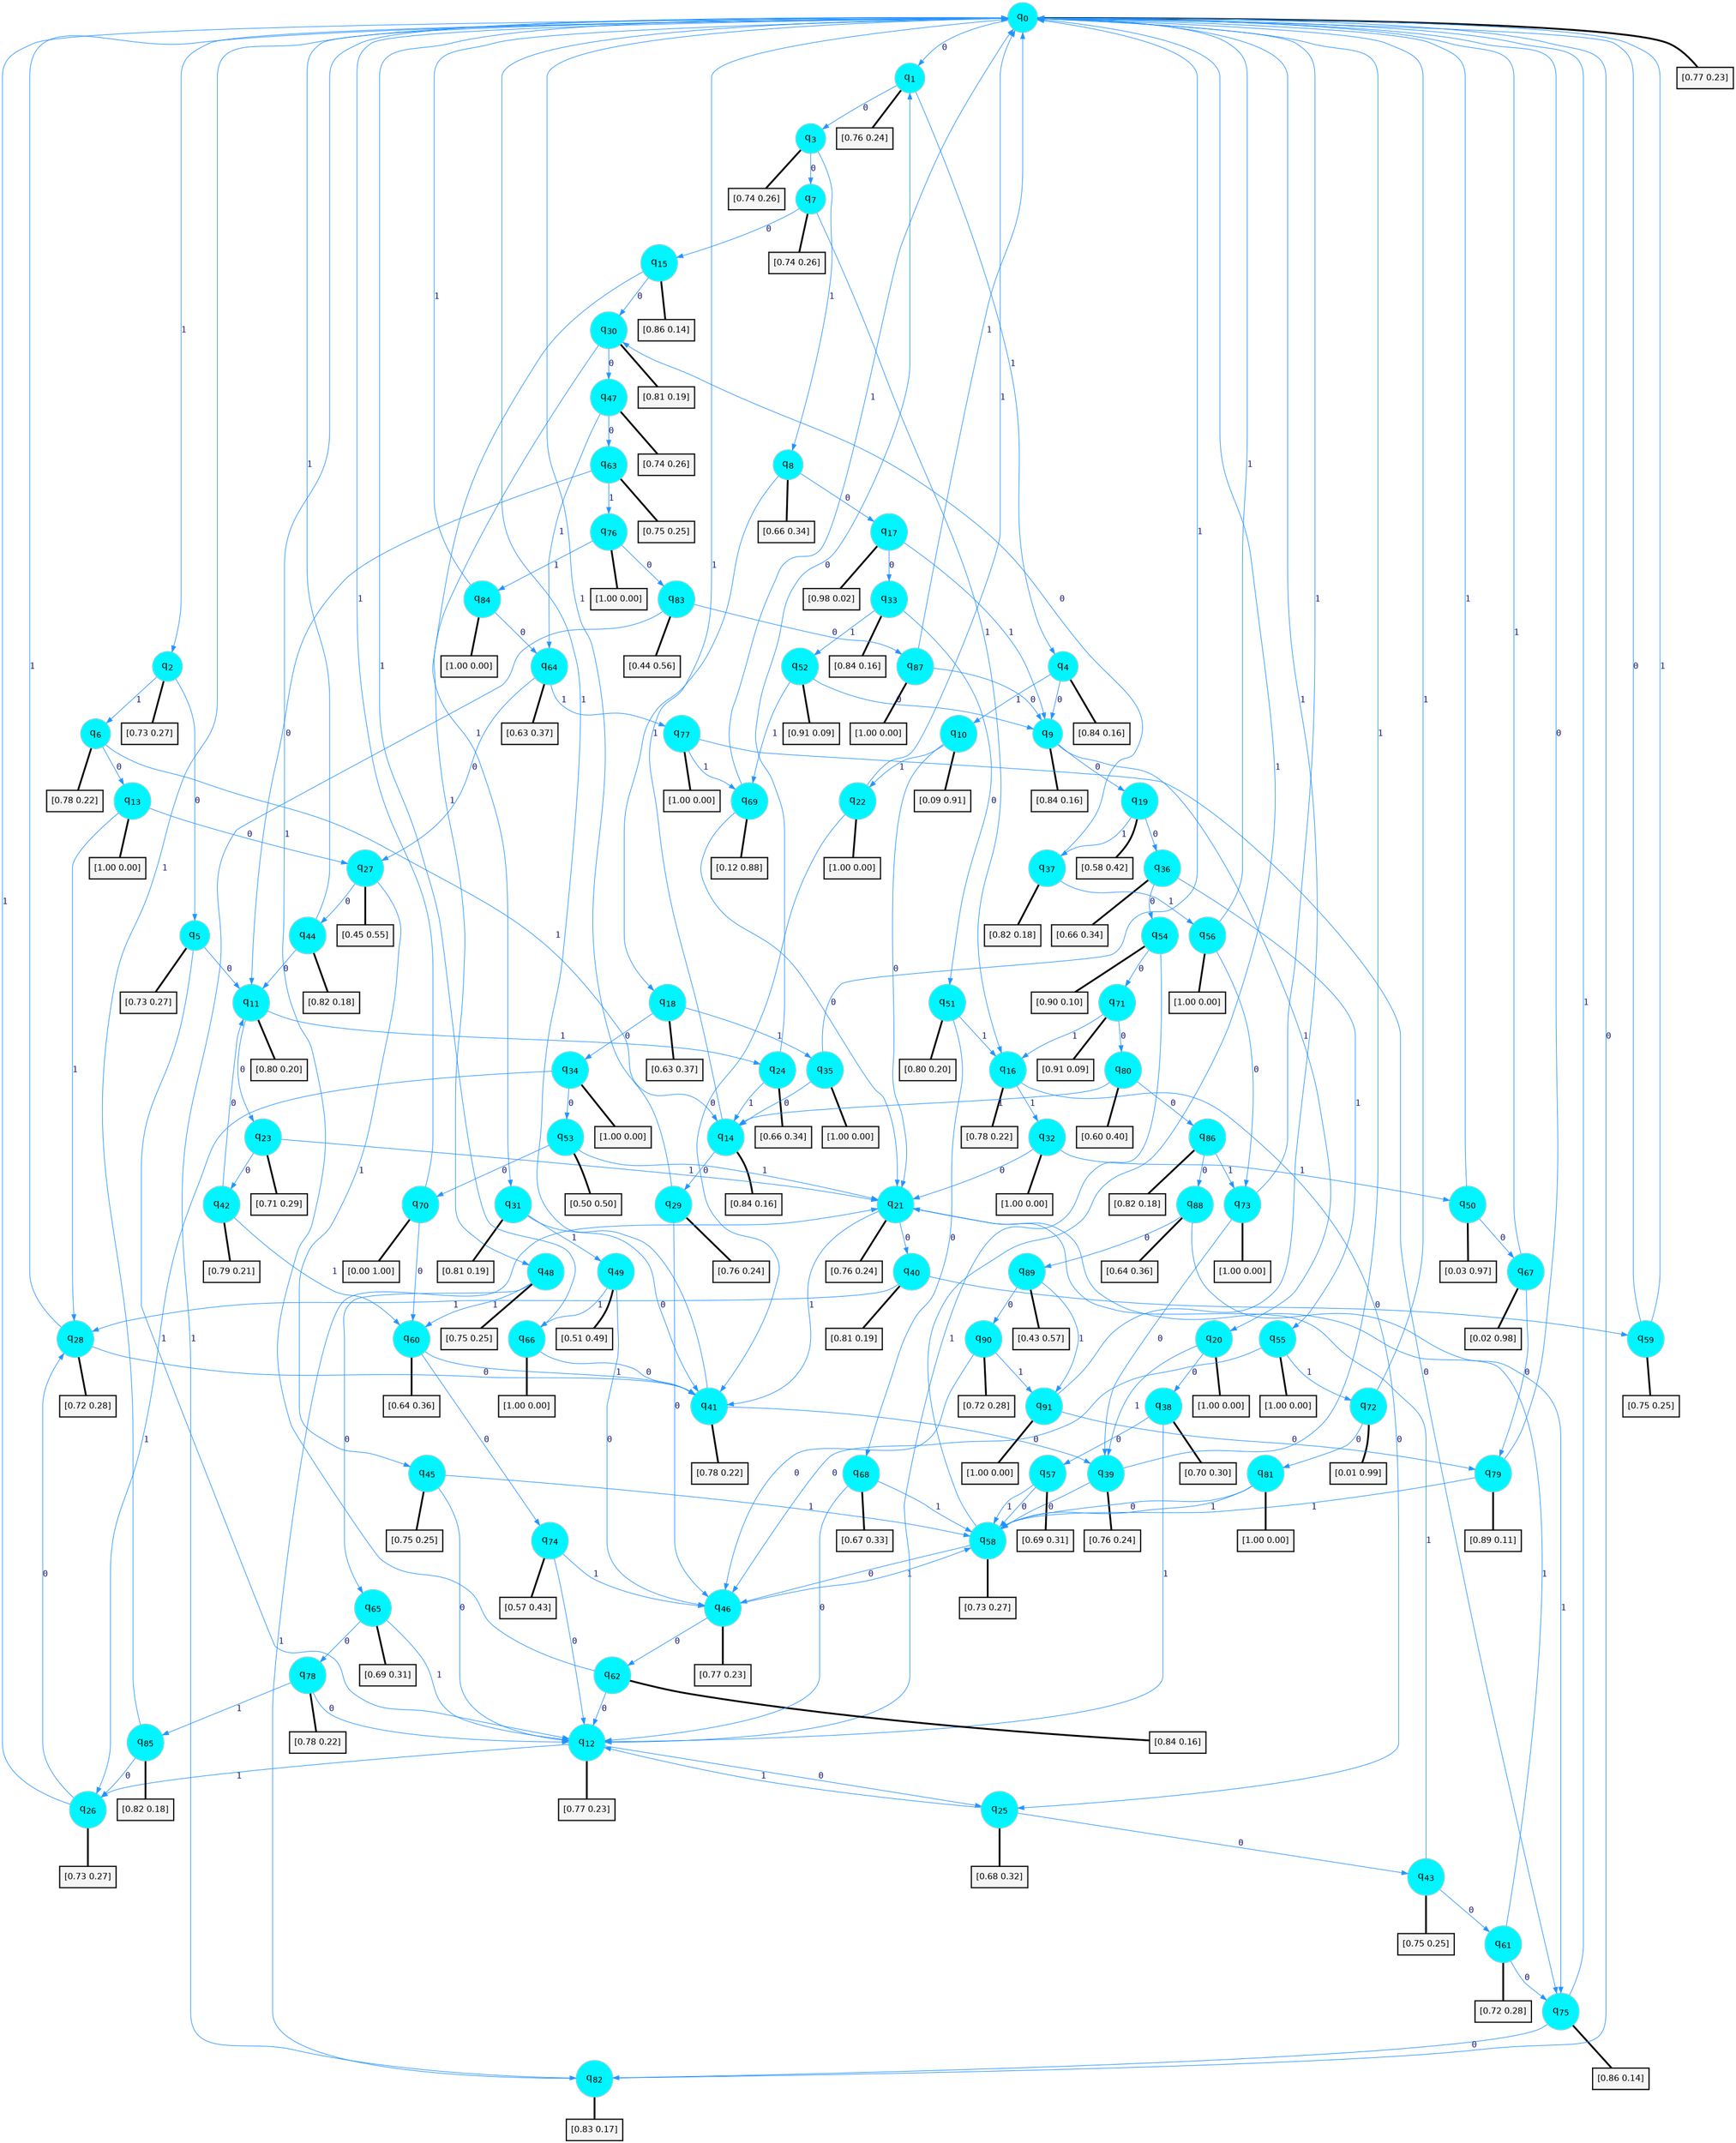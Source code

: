 digraph G {
graph [
bgcolor=transparent, dpi=300, rankdir=TD, size="40,25"];
node [
color=gray, fillcolor=turquoise1, fontcolor=black, fontname=Helvetica, fontsize=16, fontweight=bold, shape=circle, style=filled];
edge [
arrowsize=1, color=dodgerblue1, fontcolor=midnightblue, fontname=courier, fontweight=bold, penwidth=1, style=solid, weight=20];
0[label=<q<SUB>0</SUB>>];
1[label=<q<SUB>1</SUB>>];
2[label=<q<SUB>2</SUB>>];
3[label=<q<SUB>3</SUB>>];
4[label=<q<SUB>4</SUB>>];
5[label=<q<SUB>5</SUB>>];
6[label=<q<SUB>6</SUB>>];
7[label=<q<SUB>7</SUB>>];
8[label=<q<SUB>8</SUB>>];
9[label=<q<SUB>9</SUB>>];
10[label=<q<SUB>10</SUB>>];
11[label=<q<SUB>11</SUB>>];
12[label=<q<SUB>12</SUB>>];
13[label=<q<SUB>13</SUB>>];
14[label=<q<SUB>14</SUB>>];
15[label=<q<SUB>15</SUB>>];
16[label=<q<SUB>16</SUB>>];
17[label=<q<SUB>17</SUB>>];
18[label=<q<SUB>18</SUB>>];
19[label=<q<SUB>19</SUB>>];
20[label=<q<SUB>20</SUB>>];
21[label=<q<SUB>21</SUB>>];
22[label=<q<SUB>22</SUB>>];
23[label=<q<SUB>23</SUB>>];
24[label=<q<SUB>24</SUB>>];
25[label=<q<SUB>25</SUB>>];
26[label=<q<SUB>26</SUB>>];
27[label=<q<SUB>27</SUB>>];
28[label=<q<SUB>28</SUB>>];
29[label=<q<SUB>29</SUB>>];
30[label=<q<SUB>30</SUB>>];
31[label=<q<SUB>31</SUB>>];
32[label=<q<SUB>32</SUB>>];
33[label=<q<SUB>33</SUB>>];
34[label=<q<SUB>34</SUB>>];
35[label=<q<SUB>35</SUB>>];
36[label=<q<SUB>36</SUB>>];
37[label=<q<SUB>37</SUB>>];
38[label=<q<SUB>38</SUB>>];
39[label=<q<SUB>39</SUB>>];
40[label=<q<SUB>40</SUB>>];
41[label=<q<SUB>41</SUB>>];
42[label=<q<SUB>42</SUB>>];
43[label=<q<SUB>43</SUB>>];
44[label=<q<SUB>44</SUB>>];
45[label=<q<SUB>45</SUB>>];
46[label=<q<SUB>46</SUB>>];
47[label=<q<SUB>47</SUB>>];
48[label=<q<SUB>48</SUB>>];
49[label=<q<SUB>49</SUB>>];
50[label=<q<SUB>50</SUB>>];
51[label=<q<SUB>51</SUB>>];
52[label=<q<SUB>52</SUB>>];
53[label=<q<SUB>53</SUB>>];
54[label=<q<SUB>54</SUB>>];
55[label=<q<SUB>55</SUB>>];
56[label=<q<SUB>56</SUB>>];
57[label=<q<SUB>57</SUB>>];
58[label=<q<SUB>58</SUB>>];
59[label=<q<SUB>59</SUB>>];
60[label=<q<SUB>60</SUB>>];
61[label=<q<SUB>61</SUB>>];
62[label=<q<SUB>62</SUB>>];
63[label=<q<SUB>63</SUB>>];
64[label=<q<SUB>64</SUB>>];
65[label=<q<SUB>65</SUB>>];
66[label=<q<SUB>66</SUB>>];
67[label=<q<SUB>67</SUB>>];
68[label=<q<SUB>68</SUB>>];
69[label=<q<SUB>69</SUB>>];
70[label=<q<SUB>70</SUB>>];
71[label=<q<SUB>71</SUB>>];
72[label=<q<SUB>72</SUB>>];
73[label=<q<SUB>73</SUB>>];
74[label=<q<SUB>74</SUB>>];
75[label=<q<SUB>75</SUB>>];
76[label=<q<SUB>76</SUB>>];
77[label=<q<SUB>77</SUB>>];
78[label=<q<SUB>78</SUB>>];
79[label=<q<SUB>79</SUB>>];
80[label=<q<SUB>80</SUB>>];
81[label=<q<SUB>81</SUB>>];
82[label=<q<SUB>82</SUB>>];
83[label=<q<SUB>83</SUB>>];
84[label=<q<SUB>84</SUB>>];
85[label=<q<SUB>85</SUB>>];
86[label=<q<SUB>86</SUB>>];
87[label=<q<SUB>87</SUB>>];
88[label=<q<SUB>88</SUB>>];
89[label=<q<SUB>89</SUB>>];
90[label=<q<SUB>90</SUB>>];
91[label=<q<SUB>91</SUB>>];
92[label="[0.77 0.23]", shape=box,fontcolor=black, fontname=Helvetica, fontsize=14, penwidth=2, fillcolor=whitesmoke,color=black];
93[label="[0.76 0.24]", shape=box,fontcolor=black, fontname=Helvetica, fontsize=14, penwidth=2, fillcolor=whitesmoke,color=black];
94[label="[0.73 0.27]", shape=box,fontcolor=black, fontname=Helvetica, fontsize=14, penwidth=2, fillcolor=whitesmoke,color=black];
95[label="[0.74 0.26]", shape=box,fontcolor=black, fontname=Helvetica, fontsize=14, penwidth=2, fillcolor=whitesmoke,color=black];
96[label="[0.84 0.16]", shape=box,fontcolor=black, fontname=Helvetica, fontsize=14, penwidth=2, fillcolor=whitesmoke,color=black];
97[label="[0.73 0.27]", shape=box,fontcolor=black, fontname=Helvetica, fontsize=14, penwidth=2, fillcolor=whitesmoke,color=black];
98[label="[0.78 0.22]", shape=box,fontcolor=black, fontname=Helvetica, fontsize=14, penwidth=2, fillcolor=whitesmoke,color=black];
99[label="[0.74 0.26]", shape=box,fontcolor=black, fontname=Helvetica, fontsize=14, penwidth=2, fillcolor=whitesmoke,color=black];
100[label="[0.66 0.34]", shape=box,fontcolor=black, fontname=Helvetica, fontsize=14, penwidth=2, fillcolor=whitesmoke,color=black];
101[label="[0.84 0.16]", shape=box,fontcolor=black, fontname=Helvetica, fontsize=14, penwidth=2, fillcolor=whitesmoke,color=black];
102[label="[0.09 0.91]", shape=box,fontcolor=black, fontname=Helvetica, fontsize=14, penwidth=2, fillcolor=whitesmoke,color=black];
103[label="[0.80 0.20]", shape=box,fontcolor=black, fontname=Helvetica, fontsize=14, penwidth=2, fillcolor=whitesmoke,color=black];
104[label="[0.77 0.23]", shape=box,fontcolor=black, fontname=Helvetica, fontsize=14, penwidth=2, fillcolor=whitesmoke,color=black];
105[label="[1.00 0.00]", shape=box,fontcolor=black, fontname=Helvetica, fontsize=14, penwidth=2, fillcolor=whitesmoke,color=black];
106[label="[0.84 0.16]", shape=box,fontcolor=black, fontname=Helvetica, fontsize=14, penwidth=2, fillcolor=whitesmoke,color=black];
107[label="[0.86 0.14]", shape=box,fontcolor=black, fontname=Helvetica, fontsize=14, penwidth=2, fillcolor=whitesmoke,color=black];
108[label="[0.78 0.22]", shape=box,fontcolor=black, fontname=Helvetica, fontsize=14, penwidth=2, fillcolor=whitesmoke,color=black];
109[label="[0.98 0.02]", shape=box,fontcolor=black, fontname=Helvetica, fontsize=14, penwidth=2, fillcolor=whitesmoke,color=black];
110[label="[0.63 0.37]", shape=box,fontcolor=black, fontname=Helvetica, fontsize=14, penwidth=2, fillcolor=whitesmoke,color=black];
111[label="[0.58 0.42]", shape=box,fontcolor=black, fontname=Helvetica, fontsize=14, penwidth=2, fillcolor=whitesmoke,color=black];
112[label="[1.00 0.00]", shape=box,fontcolor=black, fontname=Helvetica, fontsize=14, penwidth=2, fillcolor=whitesmoke,color=black];
113[label="[0.76 0.24]", shape=box,fontcolor=black, fontname=Helvetica, fontsize=14, penwidth=2, fillcolor=whitesmoke,color=black];
114[label="[1.00 0.00]", shape=box,fontcolor=black, fontname=Helvetica, fontsize=14, penwidth=2, fillcolor=whitesmoke,color=black];
115[label="[0.71 0.29]", shape=box,fontcolor=black, fontname=Helvetica, fontsize=14, penwidth=2, fillcolor=whitesmoke,color=black];
116[label="[0.66 0.34]", shape=box,fontcolor=black, fontname=Helvetica, fontsize=14, penwidth=2, fillcolor=whitesmoke,color=black];
117[label="[0.68 0.32]", shape=box,fontcolor=black, fontname=Helvetica, fontsize=14, penwidth=2, fillcolor=whitesmoke,color=black];
118[label="[0.73 0.27]", shape=box,fontcolor=black, fontname=Helvetica, fontsize=14, penwidth=2, fillcolor=whitesmoke,color=black];
119[label="[0.45 0.55]", shape=box,fontcolor=black, fontname=Helvetica, fontsize=14, penwidth=2, fillcolor=whitesmoke,color=black];
120[label="[0.72 0.28]", shape=box,fontcolor=black, fontname=Helvetica, fontsize=14, penwidth=2, fillcolor=whitesmoke,color=black];
121[label="[0.76 0.24]", shape=box,fontcolor=black, fontname=Helvetica, fontsize=14, penwidth=2, fillcolor=whitesmoke,color=black];
122[label="[0.81 0.19]", shape=box,fontcolor=black, fontname=Helvetica, fontsize=14, penwidth=2, fillcolor=whitesmoke,color=black];
123[label="[0.81 0.19]", shape=box,fontcolor=black, fontname=Helvetica, fontsize=14, penwidth=2, fillcolor=whitesmoke,color=black];
124[label="[1.00 0.00]", shape=box,fontcolor=black, fontname=Helvetica, fontsize=14, penwidth=2, fillcolor=whitesmoke,color=black];
125[label="[0.84 0.16]", shape=box,fontcolor=black, fontname=Helvetica, fontsize=14, penwidth=2, fillcolor=whitesmoke,color=black];
126[label="[1.00 0.00]", shape=box,fontcolor=black, fontname=Helvetica, fontsize=14, penwidth=2, fillcolor=whitesmoke,color=black];
127[label="[1.00 0.00]", shape=box,fontcolor=black, fontname=Helvetica, fontsize=14, penwidth=2, fillcolor=whitesmoke,color=black];
128[label="[0.66 0.34]", shape=box,fontcolor=black, fontname=Helvetica, fontsize=14, penwidth=2, fillcolor=whitesmoke,color=black];
129[label="[0.82 0.18]", shape=box,fontcolor=black, fontname=Helvetica, fontsize=14, penwidth=2, fillcolor=whitesmoke,color=black];
130[label="[0.70 0.30]", shape=box,fontcolor=black, fontname=Helvetica, fontsize=14, penwidth=2, fillcolor=whitesmoke,color=black];
131[label="[0.76 0.24]", shape=box,fontcolor=black, fontname=Helvetica, fontsize=14, penwidth=2, fillcolor=whitesmoke,color=black];
132[label="[0.81 0.19]", shape=box,fontcolor=black, fontname=Helvetica, fontsize=14, penwidth=2, fillcolor=whitesmoke,color=black];
133[label="[0.78 0.22]", shape=box,fontcolor=black, fontname=Helvetica, fontsize=14, penwidth=2, fillcolor=whitesmoke,color=black];
134[label="[0.79 0.21]", shape=box,fontcolor=black, fontname=Helvetica, fontsize=14, penwidth=2, fillcolor=whitesmoke,color=black];
135[label="[0.75 0.25]", shape=box,fontcolor=black, fontname=Helvetica, fontsize=14, penwidth=2, fillcolor=whitesmoke,color=black];
136[label="[0.82 0.18]", shape=box,fontcolor=black, fontname=Helvetica, fontsize=14, penwidth=2, fillcolor=whitesmoke,color=black];
137[label="[0.75 0.25]", shape=box,fontcolor=black, fontname=Helvetica, fontsize=14, penwidth=2, fillcolor=whitesmoke,color=black];
138[label="[0.77 0.23]", shape=box,fontcolor=black, fontname=Helvetica, fontsize=14, penwidth=2, fillcolor=whitesmoke,color=black];
139[label="[0.74 0.26]", shape=box,fontcolor=black, fontname=Helvetica, fontsize=14, penwidth=2, fillcolor=whitesmoke,color=black];
140[label="[0.75 0.25]", shape=box,fontcolor=black, fontname=Helvetica, fontsize=14, penwidth=2, fillcolor=whitesmoke,color=black];
141[label="[0.51 0.49]", shape=box,fontcolor=black, fontname=Helvetica, fontsize=14, penwidth=2, fillcolor=whitesmoke,color=black];
142[label="[0.03 0.97]", shape=box,fontcolor=black, fontname=Helvetica, fontsize=14, penwidth=2, fillcolor=whitesmoke,color=black];
143[label="[0.80 0.20]", shape=box,fontcolor=black, fontname=Helvetica, fontsize=14, penwidth=2, fillcolor=whitesmoke,color=black];
144[label="[0.91 0.09]", shape=box,fontcolor=black, fontname=Helvetica, fontsize=14, penwidth=2, fillcolor=whitesmoke,color=black];
145[label="[0.50 0.50]", shape=box,fontcolor=black, fontname=Helvetica, fontsize=14, penwidth=2, fillcolor=whitesmoke,color=black];
146[label="[0.90 0.10]", shape=box,fontcolor=black, fontname=Helvetica, fontsize=14, penwidth=2, fillcolor=whitesmoke,color=black];
147[label="[1.00 0.00]", shape=box,fontcolor=black, fontname=Helvetica, fontsize=14, penwidth=2, fillcolor=whitesmoke,color=black];
148[label="[1.00 0.00]", shape=box,fontcolor=black, fontname=Helvetica, fontsize=14, penwidth=2, fillcolor=whitesmoke,color=black];
149[label="[0.69 0.31]", shape=box,fontcolor=black, fontname=Helvetica, fontsize=14, penwidth=2, fillcolor=whitesmoke,color=black];
150[label="[0.73 0.27]", shape=box,fontcolor=black, fontname=Helvetica, fontsize=14, penwidth=2, fillcolor=whitesmoke,color=black];
151[label="[0.75 0.25]", shape=box,fontcolor=black, fontname=Helvetica, fontsize=14, penwidth=2, fillcolor=whitesmoke,color=black];
152[label="[0.64 0.36]", shape=box,fontcolor=black, fontname=Helvetica, fontsize=14, penwidth=2, fillcolor=whitesmoke,color=black];
153[label="[0.72 0.28]", shape=box,fontcolor=black, fontname=Helvetica, fontsize=14, penwidth=2, fillcolor=whitesmoke,color=black];
154[label="[0.84 0.16]", shape=box,fontcolor=black, fontname=Helvetica, fontsize=14, penwidth=2, fillcolor=whitesmoke,color=black];
155[label="[0.75 0.25]", shape=box,fontcolor=black, fontname=Helvetica, fontsize=14, penwidth=2, fillcolor=whitesmoke,color=black];
156[label="[0.63 0.37]", shape=box,fontcolor=black, fontname=Helvetica, fontsize=14, penwidth=2, fillcolor=whitesmoke,color=black];
157[label="[0.69 0.31]", shape=box,fontcolor=black, fontname=Helvetica, fontsize=14, penwidth=2, fillcolor=whitesmoke,color=black];
158[label="[1.00 0.00]", shape=box,fontcolor=black, fontname=Helvetica, fontsize=14, penwidth=2, fillcolor=whitesmoke,color=black];
159[label="[0.02 0.98]", shape=box,fontcolor=black, fontname=Helvetica, fontsize=14, penwidth=2, fillcolor=whitesmoke,color=black];
160[label="[0.67 0.33]", shape=box,fontcolor=black, fontname=Helvetica, fontsize=14, penwidth=2, fillcolor=whitesmoke,color=black];
161[label="[0.12 0.88]", shape=box,fontcolor=black, fontname=Helvetica, fontsize=14, penwidth=2, fillcolor=whitesmoke,color=black];
162[label="[0.00 1.00]", shape=box,fontcolor=black, fontname=Helvetica, fontsize=14, penwidth=2, fillcolor=whitesmoke,color=black];
163[label="[0.91 0.09]", shape=box,fontcolor=black, fontname=Helvetica, fontsize=14, penwidth=2, fillcolor=whitesmoke,color=black];
164[label="[0.01 0.99]", shape=box,fontcolor=black, fontname=Helvetica, fontsize=14, penwidth=2, fillcolor=whitesmoke,color=black];
165[label="[1.00 0.00]", shape=box,fontcolor=black, fontname=Helvetica, fontsize=14, penwidth=2, fillcolor=whitesmoke,color=black];
166[label="[0.57 0.43]", shape=box,fontcolor=black, fontname=Helvetica, fontsize=14, penwidth=2, fillcolor=whitesmoke,color=black];
167[label="[0.86 0.14]", shape=box,fontcolor=black, fontname=Helvetica, fontsize=14, penwidth=2, fillcolor=whitesmoke,color=black];
168[label="[1.00 0.00]", shape=box,fontcolor=black, fontname=Helvetica, fontsize=14, penwidth=2, fillcolor=whitesmoke,color=black];
169[label="[1.00 0.00]", shape=box,fontcolor=black, fontname=Helvetica, fontsize=14, penwidth=2, fillcolor=whitesmoke,color=black];
170[label="[0.78 0.22]", shape=box,fontcolor=black, fontname=Helvetica, fontsize=14, penwidth=2, fillcolor=whitesmoke,color=black];
171[label="[0.89 0.11]", shape=box,fontcolor=black, fontname=Helvetica, fontsize=14, penwidth=2, fillcolor=whitesmoke,color=black];
172[label="[0.60 0.40]", shape=box,fontcolor=black, fontname=Helvetica, fontsize=14, penwidth=2, fillcolor=whitesmoke,color=black];
173[label="[1.00 0.00]", shape=box,fontcolor=black, fontname=Helvetica, fontsize=14, penwidth=2, fillcolor=whitesmoke,color=black];
174[label="[0.83 0.17]", shape=box,fontcolor=black, fontname=Helvetica, fontsize=14, penwidth=2, fillcolor=whitesmoke,color=black];
175[label="[0.44 0.56]", shape=box,fontcolor=black, fontname=Helvetica, fontsize=14, penwidth=2, fillcolor=whitesmoke,color=black];
176[label="[1.00 0.00]", shape=box,fontcolor=black, fontname=Helvetica, fontsize=14, penwidth=2, fillcolor=whitesmoke,color=black];
177[label="[0.82 0.18]", shape=box,fontcolor=black, fontname=Helvetica, fontsize=14, penwidth=2, fillcolor=whitesmoke,color=black];
178[label="[0.82 0.18]", shape=box,fontcolor=black, fontname=Helvetica, fontsize=14, penwidth=2, fillcolor=whitesmoke,color=black];
179[label="[1.00 0.00]", shape=box,fontcolor=black, fontname=Helvetica, fontsize=14, penwidth=2, fillcolor=whitesmoke,color=black];
180[label="[0.64 0.36]", shape=box,fontcolor=black, fontname=Helvetica, fontsize=14, penwidth=2, fillcolor=whitesmoke,color=black];
181[label="[0.43 0.57]", shape=box,fontcolor=black, fontname=Helvetica, fontsize=14, penwidth=2, fillcolor=whitesmoke,color=black];
182[label="[0.72 0.28]", shape=box,fontcolor=black, fontname=Helvetica, fontsize=14, penwidth=2, fillcolor=whitesmoke,color=black];
183[label="[1.00 0.00]", shape=box,fontcolor=black, fontname=Helvetica, fontsize=14, penwidth=2, fillcolor=whitesmoke,color=black];
0->1 [label=0];
0->2 [label=1];
0->92 [arrowhead=none, penwidth=3,color=black];
1->3 [label=0];
1->4 [label=1];
1->93 [arrowhead=none, penwidth=3,color=black];
2->5 [label=0];
2->6 [label=1];
2->94 [arrowhead=none, penwidth=3,color=black];
3->7 [label=0];
3->8 [label=1];
3->95 [arrowhead=none, penwidth=3,color=black];
4->9 [label=0];
4->10 [label=1];
4->96 [arrowhead=none, penwidth=3,color=black];
5->11 [label=0];
5->12 [label=1];
5->97 [arrowhead=none, penwidth=3,color=black];
6->13 [label=0];
6->14 [label=1];
6->98 [arrowhead=none, penwidth=3,color=black];
7->15 [label=0];
7->16 [label=1];
7->99 [arrowhead=none, penwidth=3,color=black];
8->17 [label=0];
8->18 [label=1];
8->100 [arrowhead=none, penwidth=3,color=black];
9->19 [label=0];
9->20 [label=1];
9->101 [arrowhead=none, penwidth=3,color=black];
10->21 [label=0];
10->22 [label=1];
10->102 [arrowhead=none, penwidth=3,color=black];
11->23 [label=0];
11->24 [label=1];
11->103 [arrowhead=none, penwidth=3,color=black];
12->25 [label=0];
12->26 [label=1];
12->104 [arrowhead=none, penwidth=3,color=black];
13->27 [label=0];
13->28 [label=1];
13->105 [arrowhead=none, penwidth=3,color=black];
14->29 [label=0];
14->0 [label=1];
14->106 [arrowhead=none, penwidth=3,color=black];
15->30 [label=0];
15->31 [label=1];
15->107 [arrowhead=none, penwidth=3,color=black];
16->25 [label=0];
16->32 [label=1];
16->108 [arrowhead=none, penwidth=3,color=black];
17->33 [label=0];
17->9 [label=1];
17->109 [arrowhead=none, penwidth=3,color=black];
18->34 [label=0];
18->35 [label=1];
18->110 [arrowhead=none, penwidth=3,color=black];
19->36 [label=0];
19->37 [label=1];
19->111 [arrowhead=none, penwidth=3,color=black];
20->38 [label=0];
20->39 [label=1];
20->112 [arrowhead=none, penwidth=3,color=black];
21->40 [label=0];
21->41 [label=1];
21->113 [arrowhead=none, penwidth=3,color=black];
22->41 [label=0];
22->0 [label=1];
22->114 [arrowhead=none, penwidth=3,color=black];
23->42 [label=0];
23->21 [label=1];
23->115 [arrowhead=none, penwidth=3,color=black];
24->1 [label=0];
24->14 [label=1];
24->116 [arrowhead=none, penwidth=3,color=black];
25->43 [label=0];
25->12 [label=1];
25->117 [arrowhead=none, penwidth=3,color=black];
26->28 [label=0];
26->0 [label=1];
26->118 [arrowhead=none, penwidth=3,color=black];
27->44 [label=0];
27->45 [label=1];
27->119 [arrowhead=none, penwidth=3,color=black];
28->41 [label=0];
28->0 [label=1];
28->120 [arrowhead=none, penwidth=3,color=black];
29->46 [label=0];
29->0 [label=1];
29->121 [arrowhead=none, penwidth=3,color=black];
30->47 [label=0];
30->48 [label=1];
30->122 [arrowhead=none, penwidth=3,color=black];
31->41 [label=0];
31->49 [label=1];
31->123 [arrowhead=none, penwidth=3,color=black];
32->21 [label=0];
32->50 [label=1];
32->124 [arrowhead=none, penwidth=3,color=black];
33->51 [label=0];
33->52 [label=1];
33->125 [arrowhead=none, penwidth=3,color=black];
34->53 [label=0];
34->26 [label=1];
34->126 [arrowhead=none, penwidth=3,color=black];
35->14 [label=0];
35->0 [label=1];
35->127 [arrowhead=none, penwidth=3,color=black];
36->54 [label=0];
36->55 [label=1];
36->128 [arrowhead=none, penwidth=3,color=black];
37->30 [label=0];
37->56 [label=1];
37->129 [arrowhead=none, penwidth=3,color=black];
38->57 [label=0];
38->12 [label=1];
38->130 [arrowhead=none, penwidth=3,color=black];
39->58 [label=0];
39->0 [label=1];
39->131 [arrowhead=none, penwidth=3,color=black];
40->59 [label=0];
40->28 [label=1];
40->132 [arrowhead=none, penwidth=3,color=black];
41->39 [label=0];
41->0 [label=1];
41->133 [arrowhead=none, penwidth=3,color=black];
42->11 [label=0];
42->60 [label=1];
42->134 [arrowhead=none, penwidth=3,color=black];
43->61 [label=0];
43->21 [label=1];
43->135 [arrowhead=none, penwidth=3,color=black];
44->11 [label=0];
44->0 [label=1];
44->136 [arrowhead=none, penwidth=3,color=black];
45->12 [label=0];
45->58 [label=1];
45->137 [arrowhead=none, penwidth=3,color=black];
46->62 [label=0];
46->58 [label=1];
46->138 [arrowhead=none, penwidth=3,color=black];
47->63 [label=0];
47->64 [label=1];
47->139 [arrowhead=none, penwidth=3,color=black];
48->65 [label=0];
48->60 [label=1];
48->140 [arrowhead=none, penwidth=3,color=black];
49->46 [label=0];
49->66 [label=1];
49->141 [arrowhead=none, penwidth=3,color=black];
50->67 [label=0];
50->0 [label=1];
50->142 [arrowhead=none, penwidth=3,color=black];
51->68 [label=0];
51->16 [label=1];
51->143 [arrowhead=none, penwidth=3,color=black];
52->9 [label=0];
52->69 [label=1];
52->144 [arrowhead=none, penwidth=3,color=black];
53->70 [label=0];
53->21 [label=1];
53->145 [arrowhead=none, penwidth=3,color=black];
54->71 [label=0];
54->12 [label=1];
54->146 [arrowhead=none, penwidth=3,color=black];
55->46 [label=0];
55->72 [label=1];
55->147 [arrowhead=none, penwidth=3,color=black];
56->73 [label=0];
56->0 [label=1];
56->148 [arrowhead=none, penwidth=3,color=black];
57->58 [label=0];
57->58 [label=1];
57->149 [arrowhead=none, penwidth=3,color=black];
58->46 [label=0];
58->0 [label=1];
58->150 [arrowhead=none, penwidth=3,color=black];
59->0 [label=0];
59->0 [label=1];
59->151 [arrowhead=none, penwidth=3,color=black];
60->74 [label=0];
60->41 [label=1];
60->152 [arrowhead=none, penwidth=3,color=black];
61->75 [label=0];
61->21 [label=1];
61->153 [arrowhead=none, penwidth=3,color=black];
62->12 [label=0];
62->0 [label=1];
62->154 [arrowhead=none, penwidth=3,color=black];
63->11 [label=0];
63->76 [label=1];
63->155 [arrowhead=none, penwidth=3,color=black];
64->27 [label=0];
64->77 [label=1];
64->156 [arrowhead=none, penwidth=3,color=black];
65->78 [label=0];
65->12 [label=1];
65->157 [arrowhead=none, penwidth=3,color=black];
66->41 [label=0];
66->0 [label=1];
66->158 [arrowhead=none, penwidth=3,color=black];
67->79 [label=0];
67->0 [label=1];
67->159 [arrowhead=none, penwidth=3,color=black];
68->12 [label=0];
68->58 [label=1];
68->160 [arrowhead=none, penwidth=3,color=black];
69->21 [label=0];
69->0 [label=1];
69->161 [arrowhead=none, penwidth=3,color=black];
70->60 [label=0];
70->0 [label=1];
70->162 [arrowhead=none, penwidth=3,color=black];
71->80 [label=0];
71->16 [label=1];
71->163 [arrowhead=none, penwidth=3,color=black];
72->81 [label=0];
72->0 [label=1];
72->164 [arrowhead=none, penwidth=3,color=black];
73->39 [label=0];
73->0 [label=1];
73->165 [arrowhead=none, penwidth=3,color=black];
74->12 [label=0];
74->46 [label=1];
74->166 [arrowhead=none, penwidth=3,color=black];
75->82 [label=0];
75->0 [label=1];
75->167 [arrowhead=none, penwidth=3,color=black];
76->83 [label=0];
76->84 [label=1];
76->168 [arrowhead=none, penwidth=3,color=black];
77->75 [label=0];
77->69 [label=1];
77->169 [arrowhead=none, penwidth=3,color=black];
78->12 [label=0];
78->85 [label=1];
78->170 [arrowhead=none, penwidth=3,color=black];
79->0 [label=0];
79->58 [label=1];
79->171 [arrowhead=none, penwidth=3,color=black];
80->86 [label=0];
80->14 [label=1];
80->172 [arrowhead=none, penwidth=3,color=black];
81->58 [label=0];
81->58 [label=1];
81->173 [arrowhead=none, penwidth=3,color=black];
82->0 [label=0];
82->21 [label=1];
82->174 [arrowhead=none, penwidth=3,color=black];
83->87 [label=0];
83->82 [label=1];
83->175 [arrowhead=none, penwidth=3,color=black];
84->64 [label=0];
84->0 [label=1];
84->176 [arrowhead=none, penwidth=3,color=black];
85->26 [label=0];
85->0 [label=1];
85->177 [arrowhead=none, penwidth=3,color=black];
86->88 [label=0];
86->73 [label=1];
86->178 [arrowhead=none, penwidth=3,color=black];
87->9 [label=0];
87->0 [label=1];
87->179 [arrowhead=none, penwidth=3,color=black];
88->89 [label=0];
88->75 [label=1];
88->180 [arrowhead=none, penwidth=3,color=black];
89->90 [label=0];
89->91 [label=1];
89->181 [arrowhead=none, penwidth=3,color=black];
90->46 [label=0];
90->91 [label=1];
90->182 [arrowhead=none, penwidth=3,color=black];
91->79 [label=0];
91->0 [label=1];
91->183 [arrowhead=none, penwidth=3,color=black];
}
